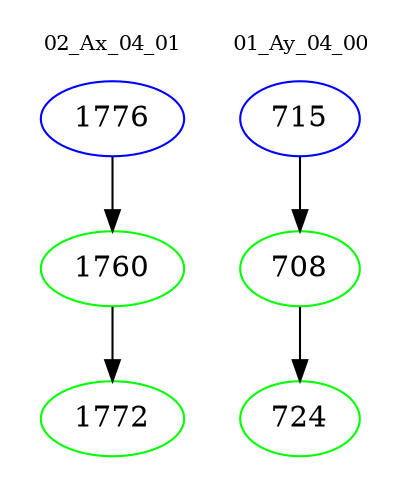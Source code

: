 digraph{
subgraph cluster_0 {
color = white
label = "02_Ax_04_01";
fontsize=10;
T0_1776 [label="1776", color="blue"]
T0_1776 -> T0_1760 [color="black"]
T0_1760 [label="1760", color="green"]
T0_1760 -> T0_1772 [color="black"]
T0_1772 [label="1772", color="green"]
}
subgraph cluster_1 {
color = white
label = "01_Ay_04_00";
fontsize=10;
T1_715 [label="715", color="blue"]
T1_715 -> T1_708 [color="black"]
T1_708 [label="708", color="green"]
T1_708 -> T1_724 [color="black"]
T1_724 [label="724", color="green"]
}
}
